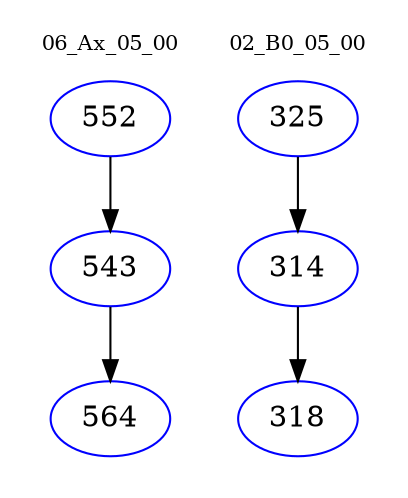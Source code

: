 digraph{
subgraph cluster_0 {
color = white
label = "06_Ax_05_00";
fontsize=10;
T0_552 [label="552", color="blue"]
T0_552 -> T0_543 [color="black"]
T0_543 [label="543", color="blue"]
T0_543 -> T0_564 [color="black"]
T0_564 [label="564", color="blue"]
}
subgraph cluster_1 {
color = white
label = "02_B0_05_00";
fontsize=10;
T1_325 [label="325", color="blue"]
T1_325 -> T1_314 [color="black"]
T1_314 [label="314", color="blue"]
T1_314 -> T1_318 [color="black"]
T1_318 [label="318", color="blue"]
}
}
